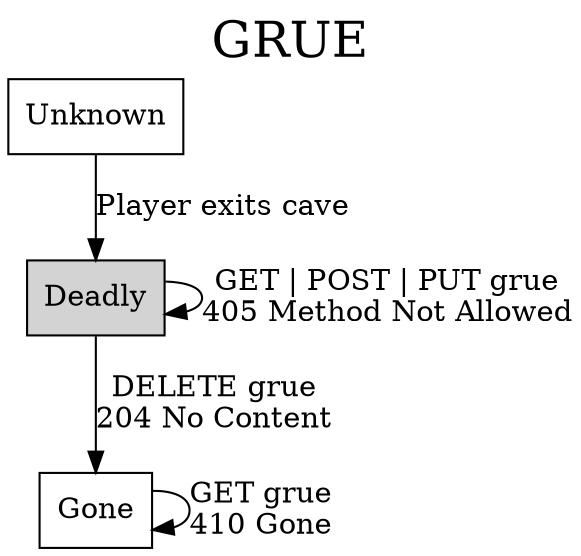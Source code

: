 digraph {
  label="GRUE";
  labelloc=t;
  fontsize=24;
  node [shape=box];
  unknown [label="Unknown"];
  deadly [label="Deadly",bgcolor="black",style="filled"];
  gone [label="Gone"];
  unknown -> deadly [label="Player exits cave"];
  deadly -> deadly [label="GET | POST | PUT grue\n405 Method Not Allowed"]
  deadly -> gone [label="DELETE grue\n204 No Content"];
  gone -> gone [label="GET grue\n410 Gone"];
}